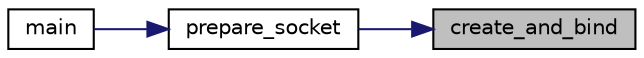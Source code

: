 digraph "create_and_bind"
{
 // LATEX_PDF_SIZE
  edge [fontname="Helvetica",fontsize="10",labelfontname="Helvetica",labelfontsize="10"];
  node [fontname="Helvetica",fontsize="10",shape=record];
  rankdir="RL";
  Node1 [label="create_and_bind",height=0.2,width=0.4,color="black", fillcolor="grey75", style="filled", fontcolor="black",tooltip="Iterate over the struct addrinfo elements to create and bind a socket."];
  Node1 -> Node2 [dir="back",color="midnightblue",fontsize="10",style="solid",fontname="Helvetica"];
  Node2 [label="prepare_socket",height=0.2,width=0.4,color="black", fillcolor="white", style="filled",URL="$epoll-server_8c.html#a3ad2113f2297a7cbdaa71f370aea7db0",tooltip="Initialize the addrinfo struct and call create_and_connect()"];
  Node2 -> Node3 [dir="back",color="midnightblue",fontsize="10",style="solid",fontname="Helvetica"];
  Node3 [label="main",height=0.2,width=0.4,color="black", fillcolor="white", style="filled",URL="$epoll-server_8c.html#a0ddf1224851353fc92bfbff6f499fa97",tooltip=" "];
}

